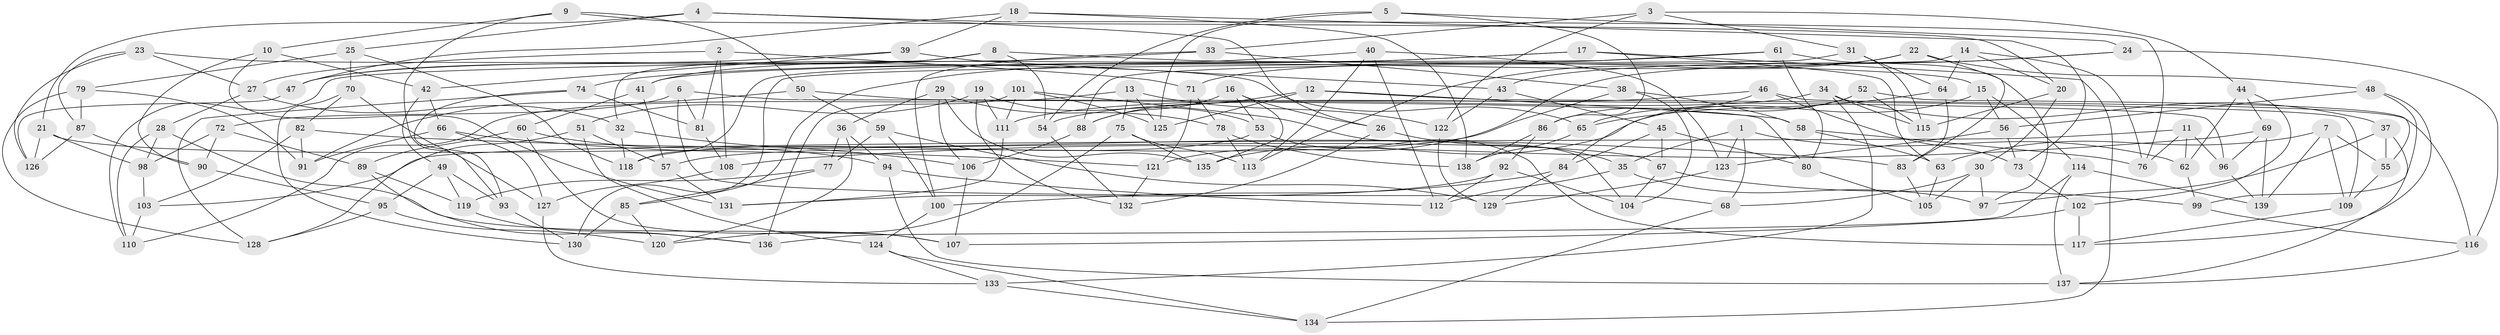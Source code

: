 // coarse degree distribution, {6: 0.16666666666666666, 7: 0.2619047619047619, 9: 0.14285714285714285, 8: 0.19047619047619047, 10: 0.047619047619047616, 4: 0.07142857142857142, 5: 0.11904761904761904}
// Generated by graph-tools (version 1.1) at 2025/38/03/04/25 23:38:09]
// undirected, 139 vertices, 278 edges
graph export_dot {
  node [color=gray90,style=filled];
  1;
  2;
  3;
  4;
  5;
  6;
  7;
  8;
  9;
  10;
  11;
  12;
  13;
  14;
  15;
  16;
  17;
  18;
  19;
  20;
  21;
  22;
  23;
  24;
  25;
  26;
  27;
  28;
  29;
  30;
  31;
  32;
  33;
  34;
  35;
  36;
  37;
  38;
  39;
  40;
  41;
  42;
  43;
  44;
  45;
  46;
  47;
  48;
  49;
  50;
  51;
  52;
  53;
  54;
  55;
  56;
  57;
  58;
  59;
  60;
  61;
  62;
  63;
  64;
  65;
  66;
  67;
  68;
  69;
  70;
  71;
  72;
  73;
  74;
  75;
  76;
  77;
  78;
  79;
  80;
  81;
  82;
  83;
  84;
  85;
  86;
  87;
  88;
  89;
  90;
  91;
  92;
  93;
  94;
  95;
  96;
  97;
  98;
  99;
  100;
  101;
  102;
  103;
  104;
  105;
  106;
  107;
  108;
  109;
  110;
  111;
  112;
  113;
  114;
  115;
  116;
  117;
  118;
  119;
  120;
  121;
  122;
  123;
  124;
  125;
  126;
  127;
  128;
  129;
  130;
  131;
  132;
  133;
  134;
  135;
  136;
  137;
  138;
  139;
  1 -- 68;
  1 -- 35;
  1 -- 123;
  1 -- 62;
  2 -- 108;
  2 -- 71;
  2 -- 27;
  2 -- 81;
  3 -- 44;
  3 -- 122;
  3 -- 31;
  3 -- 33;
  4 -- 26;
  4 -- 21;
  4 -- 76;
  4 -- 25;
  5 -- 125;
  5 -- 24;
  5 -- 86;
  5 -- 54;
  6 -- 68;
  6 -- 81;
  6 -- 96;
  6 -- 72;
  7 -- 109;
  7 -- 55;
  7 -- 139;
  7 -- 63;
  8 -- 54;
  8 -- 32;
  8 -- 47;
  8 -- 15;
  9 -- 50;
  9 -- 93;
  9 -- 10;
  9 -- 20;
  10 -- 90;
  10 -- 131;
  10 -- 42;
  11 -- 96;
  11 -- 103;
  11 -- 62;
  11 -- 76;
  12 -- 125;
  12 -- 58;
  12 -- 109;
  12 -- 88;
  13 -- 125;
  13 -- 122;
  13 -- 110;
  13 -- 75;
  14 -- 76;
  14 -- 20;
  14 -- 64;
  14 -- 88;
  15 -- 135;
  15 -- 114;
  15 -- 56;
  16 -- 53;
  16 -- 135;
  16 -- 26;
  16 -- 88;
  17 -- 134;
  17 -- 63;
  17 -- 74;
  17 -- 41;
  18 -- 39;
  18 -- 73;
  18 -- 47;
  18 -- 138;
  19 -- 51;
  19 -- 53;
  19 -- 132;
  19 -- 111;
  20 -- 115;
  20 -- 30;
  21 -- 67;
  21 -- 126;
  21 -- 98;
  22 -- 83;
  22 -- 113;
  22 -- 85;
  22 -- 48;
  23 -- 87;
  23 -- 126;
  23 -- 27;
  23 -- 65;
  24 -- 43;
  24 -- 121;
  24 -- 116;
  25 -- 70;
  25 -- 118;
  25 -- 79;
  26 -- 35;
  26 -- 132;
  27 -- 28;
  27 -- 32;
  28 -- 110;
  28 -- 107;
  28 -- 98;
  29 -- 36;
  29 -- 106;
  29 -- 78;
  29 -- 135;
  30 -- 105;
  30 -- 68;
  30 -- 97;
  31 -- 115;
  31 -- 130;
  31 -- 64;
  32 -- 106;
  32 -- 118;
  33 -- 100;
  33 -- 38;
  33 -- 110;
  34 -- 115;
  34 -- 54;
  34 -- 133;
  34 -- 37;
  35 -- 97;
  35 -- 112;
  36 -- 77;
  36 -- 120;
  36 -- 94;
  37 -- 97;
  37 -- 137;
  37 -- 55;
  38 -- 104;
  38 -- 57;
  38 -- 58;
  39 -- 47;
  39 -- 42;
  39 -- 43;
  40 -- 41;
  40 -- 113;
  40 -- 112;
  40 -- 123;
  41 -- 60;
  41 -- 57;
  42 -- 49;
  42 -- 66;
  43 -- 45;
  43 -- 122;
  44 -- 102;
  44 -- 69;
  44 -- 62;
  45 -- 84;
  45 -- 80;
  45 -- 67;
  46 -- 111;
  46 -- 73;
  46 -- 116;
  46 -- 86;
  47 -- 126;
  48 -- 56;
  48 -- 99;
  48 -- 117;
  49 -- 93;
  49 -- 95;
  49 -- 119;
  50 -- 91;
  50 -- 80;
  50 -- 59;
  51 -- 124;
  51 -- 57;
  51 -- 128;
  52 -- 115;
  52 -- 55;
  52 -- 84;
  52 -- 65;
  53 -- 118;
  53 -- 117;
  54 -- 132;
  55 -- 109;
  56 -- 73;
  56 -- 123;
  57 -- 131;
  58 -- 76;
  58 -- 63;
  59 -- 129;
  59 -- 100;
  59 -- 77;
  60 -- 107;
  60 -- 94;
  60 -- 89;
  61 -- 118;
  61 -- 97;
  61 -- 80;
  61 -- 71;
  62 -- 99;
  63 -- 105;
  64 -- 83;
  64 -- 65;
  65 -- 138;
  66 -- 121;
  66 -- 127;
  66 -- 91;
  67 -- 104;
  67 -- 99;
  68 -- 134;
  69 -- 139;
  69 -- 96;
  69 -- 108;
  70 -- 82;
  70 -- 127;
  70 -- 130;
  71 -- 121;
  71 -- 78;
  72 -- 90;
  72 -- 89;
  72 -- 98;
  73 -- 102;
  74 -- 93;
  74 -- 128;
  74 -- 81;
  75 -- 135;
  75 -- 120;
  75 -- 113;
  77 -- 119;
  77 -- 85;
  78 -- 113;
  78 -- 138;
  79 -- 87;
  79 -- 128;
  79 -- 91;
  80 -- 105;
  81 -- 108;
  82 -- 83;
  82 -- 91;
  82 -- 103;
  83 -- 105;
  84 -- 129;
  84 -- 100;
  85 -- 120;
  85 -- 130;
  86 -- 92;
  86 -- 138;
  87 -- 126;
  87 -- 90;
  88 -- 106;
  89 -- 119;
  89 -- 136;
  90 -- 95;
  92 -- 131;
  92 -- 104;
  92 -- 112;
  93 -- 130;
  94 -- 112;
  94 -- 137;
  95 -- 120;
  95 -- 128;
  96 -- 139;
  98 -- 103;
  99 -- 116;
  100 -- 124;
  101 -- 111;
  101 -- 104;
  101 -- 125;
  101 -- 136;
  102 -- 107;
  102 -- 117;
  103 -- 110;
  106 -- 107;
  108 -- 127;
  109 -- 117;
  111 -- 131;
  114 -- 137;
  114 -- 136;
  114 -- 139;
  116 -- 137;
  119 -- 136;
  121 -- 132;
  122 -- 129;
  123 -- 129;
  124 -- 133;
  124 -- 134;
  127 -- 133;
  133 -- 134;
}
